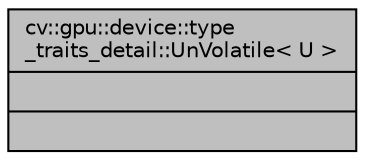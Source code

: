 digraph "cv::gpu::device::type_traits_detail::UnVolatile&lt; U &gt;"
{
 // LATEX_PDF_SIZE
  edge [fontname="Helvetica",fontsize="10",labelfontname="Helvetica",labelfontsize="10"];
  node [fontname="Helvetica",fontsize="10",shape=record];
  Node1 [label="{cv::gpu::device::type\l_traits_detail::UnVolatile\< U \>\n||}",height=0.2,width=0.4,color="black", fillcolor="grey75", style="filled", fontcolor="black",tooltip=" "];
}
